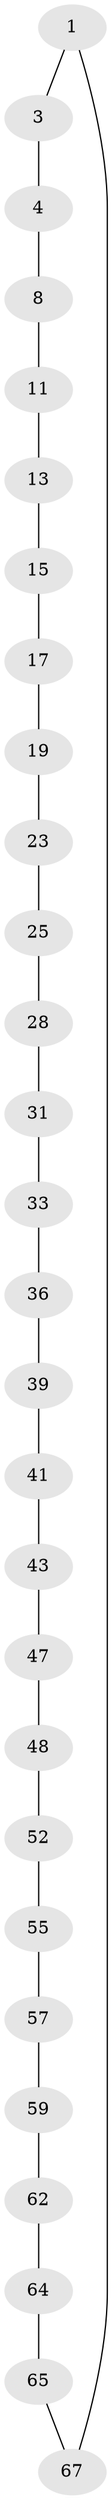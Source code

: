 // original degree distribution, {2: 1.0}
// Generated by graph-tools (version 1.1) at 2025/20/03/04/25 18:20:06]
// undirected, 28 vertices, 28 edges
graph export_dot {
graph [start="1"]
  node [color=gray90,style=filled];
  1 [super="+2+70"];
  3;
  4 [super="+5"];
  8 [super="+9"];
  11 [super="+12"];
  13 [super="+14"];
  15 [super="+16"];
  17 [super="+18"];
  19 [super="+20"];
  23 [super="+24"];
  25 [super="+26"];
  28 [super="+29"];
  31 [super="+32"];
  33 [super="+34"];
  36 [super="+37"];
  39 [super="+40"];
  41 [super="+42"];
  43 [super="+44"];
  47;
  48 [super="+49"];
  52 [super="+53"];
  55 [super="+56"];
  57 [super="+58"];
  59 [super="+60"];
  62 [super="+63"];
  64;
  65 [super="+66"];
  67 [super="+68"];
  1 -- 3;
  1 -- 67;
  3 -- 4;
  4 -- 8;
  8 -- 11;
  11 -- 13;
  13 -- 15;
  15 -- 17;
  17 -- 19;
  19 -- 23;
  23 -- 25;
  25 -- 28;
  28 -- 31;
  31 -- 33;
  33 -- 36;
  36 -- 39;
  39 -- 41;
  41 -- 43;
  43 -- 47;
  47 -- 48;
  48 -- 52;
  52 -- 55;
  55 -- 57;
  57 -- 59;
  59 -- 62;
  62 -- 64;
  64 -- 65;
  65 -- 67;
}
